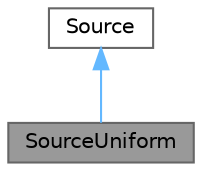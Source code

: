 digraph "SourceUniform"
{
 // LATEX_PDF_SIZE
  bgcolor="transparent";
  edge [fontname=Helvetica,fontsize=10,labelfontname=Helvetica,labelfontsize=10];
  node [fontname=Helvetica,fontsize=10,shape=box,height=0.2,width=0.4];
  Node1 [id="Node000001",label="SourceUniform",height=0.2,width=0.4,color="gray40", fillcolor="grey60", style="filled", fontcolor="black",tooltip="A uniform surface brightness circular source."];
  Node2 -> Node1 [id="edge1_Node000001_Node000002",dir="back",color="steelblue1",style="solid",tooltip=" "];
  Node2 [id="Node000002",label="Source",height=0.2,width=0.4,color="gray40", fillcolor="white", style="filled",URL="$class_source.html",tooltip="Base class for all sources."];
}
